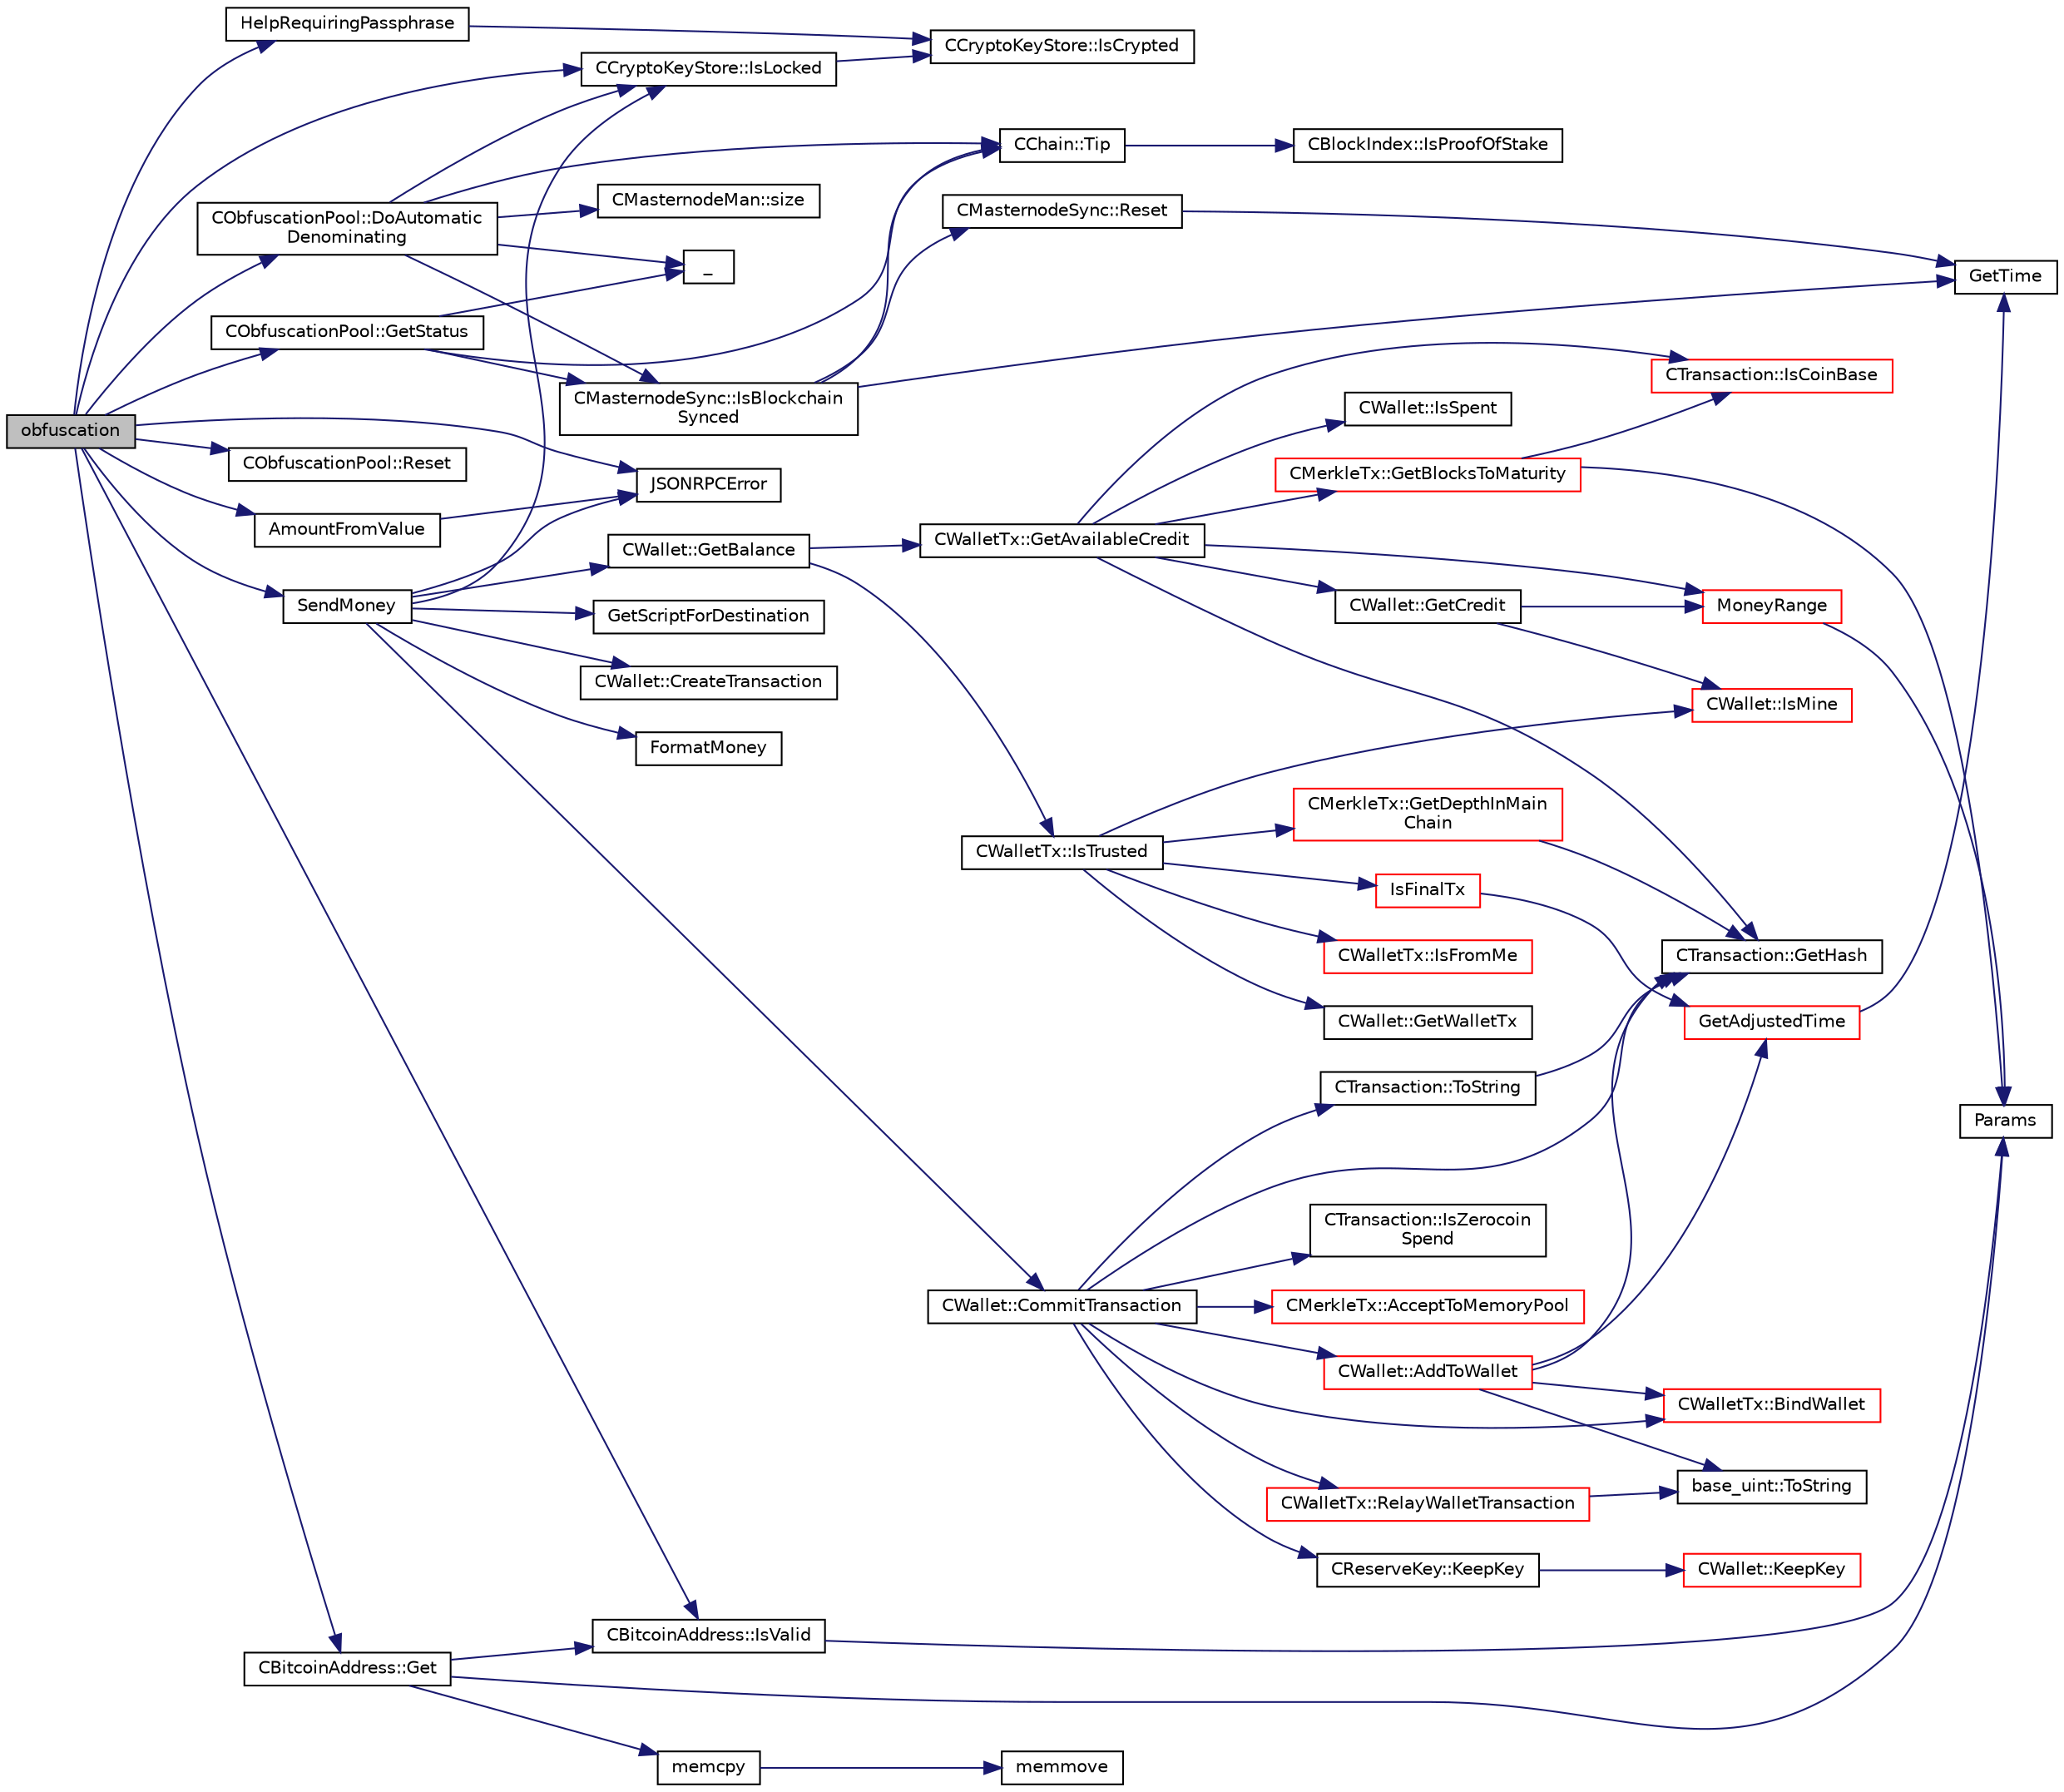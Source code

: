digraph "obfuscation"
{
  edge [fontname="Helvetica",fontsize="10",labelfontname="Helvetica",labelfontsize="10"];
  node [fontname="Helvetica",fontsize="10",shape=record];
  rankdir="LR";
  Node643 [label="obfuscation",height=0.2,width=0.4,color="black", fillcolor="grey75", style="filled", fontcolor="black"];
  Node643 -> Node644 [color="midnightblue",fontsize="10",style="solid",fontname="Helvetica"];
  Node644 [label="HelpRequiringPassphrase",height=0.2,width=0.4,color="black", fillcolor="white", style="filled",URL="$rpcserver_8h.html#abcfbb0ad9335791f2832c01209b8f12d"];
  Node644 -> Node645 [color="midnightblue",fontsize="10",style="solid",fontname="Helvetica"];
  Node645 [label="CCryptoKeyStore::IsCrypted",height=0.2,width=0.4,color="black", fillcolor="white", style="filled",URL="$class_c_crypto_key_store.html#acc8fed44366c98fb481333ca6e867088"];
  Node643 -> Node646 [color="midnightblue",fontsize="10",style="solid",fontname="Helvetica"];
  Node646 [label="CCryptoKeyStore::IsLocked",height=0.2,width=0.4,color="black", fillcolor="white", style="filled",URL="$class_c_crypto_key_store.html#a52919fa284a3aa10f1b4bd6018b6dbee"];
  Node646 -> Node645 [color="midnightblue",fontsize="10",style="solid",fontname="Helvetica"];
  Node643 -> Node647 [color="midnightblue",fontsize="10",style="solid",fontname="Helvetica"];
  Node647 [label="JSONRPCError",height=0.2,width=0.4,color="black", fillcolor="white", style="filled",URL="$rpcprotocol_8cpp.html#a17b1bb111ab339efc951929834766039"];
  Node643 -> Node648 [color="midnightblue",fontsize="10",style="solid",fontname="Helvetica"];
  Node648 [label="CObfuscationPool::DoAutomatic\lDenominating",height=0.2,width=0.4,color="black", fillcolor="white", style="filled",URL="$class_c_obfuscation_pool.html#a5b8c42ae53f4f04ab4a93da2aab47a4b",tooltip="Passively run Obfuscation in the background according to the configuration in settings (only for QT) ..."];
  Node648 -> Node649 [color="midnightblue",fontsize="10",style="solid",fontname="Helvetica"];
  Node649 [label="_",height=0.2,width=0.4,color="black", fillcolor="white", style="filled",URL="$ui__interface_8h.html#aad133bb6103b53cebf03fd01e2f11ba1",tooltip="Translation function: Call Translate signal on UI interface, which returns a boost::optional result..."];
  Node648 -> Node650 [color="midnightblue",fontsize="10",style="solid",fontname="Helvetica"];
  Node650 [label="CMasternodeSync::IsBlockchain\lSynced",height=0.2,width=0.4,color="black", fillcolor="white", style="filled",URL="$class_c_masternode_sync.html#a222b31867c8dd473a21ed4d2841ad477"];
  Node650 -> Node651 [color="midnightblue",fontsize="10",style="solid",fontname="Helvetica"];
  Node651 [label="GetTime",height=0.2,width=0.4,color="black", fillcolor="white", style="filled",URL="$utiltime_8cpp.html#a46fac5fba8ba905b5f9acb364f5d8c6f",tooltip="For unit testing. "];
  Node650 -> Node652 [color="midnightblue",fontsize="10",style="solid",fontname="Helvetica"];
  Node652 [label="CMasternodeSync::Reset",height=0.2,width=0.4,color="black", fillcolor="white", style="filled",URL="$class_c_masternode_sync.html#a10c27866eb1d20c317a34fbde3fe1ef3"];
  Node652 -> Node651 [color="midnightblue",fontsize="10",style="solid",fontname="Helvetica"];
  Node650 -> Node653 [color="midnightblue",fontsize="10",style="solid",fontname="Helvetica"];
  Node653 [label="CChain::Tip",height=0.2,width=0.4,color="black", fillcolor="white", style="filled",URL="$class_c_chain.html#a40ccefec14f8f3195c08c827af8cf412",tooltip="Returns the index entry for the tip of this chain, or NULL if none. "];
  Node653 -> Node654 [color="midnightblue",fontsize="10",style="solid",fontname="Helvetica"];
  Node654 [label="CBlockIndex::IsProofOfStake",height=0.2,width=0.4,color="black", fillcolor="white", style="filled",URL="$class_c_block_index.html#a2438a891e9d43821c0d99e1bdac56fde"];
  Node648 -> Node646 [color="midnightblue",fontsize="10",style="solid",fontname="Helvetica"];
  Node648 -> Node653 [color="midnightblue",fontsize="10",style="solid",fontname="Helvetica"];
  Node648 -> Node655 [color="midnightblue",fontsize="10",style="solid",fontname="Helvetica"];
  Node655 [label="CMasternodeMan::size",height=0.2,width=0.4,color="black", fillcolor="white", style="filled",URL="$class_c_masternode_man.html#a794ebfab7b09b51619a14d07306d817e",tooltip="Return the number of (unique) Masternodes. "];
  Node643 -> Node656 [color="midnightblue",fontsize="10",style="solid",fontname="Helvetica"];
  Node656 [label="CObfuscationPool::GetStatus",height=0.2,width=0.4,color="black", fillcolor="white", style="filled",URL="$class_c_obfuscation_pool.html#a16c2ad30d227d09e15ba4277b0a22fab"];
  Node656 -> Node653 [color="midnightblue",fontsize="10",style="solid",fontname="Helvetica"];
  Node656 -> Node650 [color="midnightblue",fontsize="10",style="solid",fontname="Helvetica"];
  Node656 -> Node649 [color="midnightblue",fontsize="10",style="solid",fontname="Helvetica"];
  Node643 -> Node657 [color="midnightblue",fontsize="10",style="solid",fontname="Helvetica"];
  Node657 [label="CObfuscationPool::Reset",height=0.2,width=0.4,color="black", fillcolor="white", style="filled",URL="$class_c_obfuscation_pool.html#a36e70e529e712c05b04d19dd07b7044d"];
  Node643 -> Node658 [color="midnightblue",fontsize="10",style="solid",fontname="Helvetica"];
  Node658 [label="CBitcoinAddress::IsValid",height=0.2,width=0.4,color="black", fillcolor="white", style="filled",URL="$class_c_bitcoin_address.html#ab39907ce6895062a8f8bf585270ef13b"];
  Node658 -> Node659 [color="midnightblue",fontsize="10",style="solid",fontname="Helvetica"];
  Node659 [label="Params",height=0.2,width=0.4,color="black", fillcolor="white", style="filled",URL="$chainparams_8cpp.html#ace5c5b706d71a324a417dd2db394fd4a",tooltip="Return the currently selected parameters. "];
  Node643 -> Node660 [color="midnightblue",fontsize="10",style="solid",fontname="Helvetica"];
  Node660 [label="AmountFromValue",height=0.2,width=0.4,color="black", fillcolor="white", style="filled",URL="$rpcserver_8cpp.html#a848a8074b8c630442ccdd556a0f38a51"];
  Node660 -> Node647 [color="midnightblue",fontsize="10",style="solid",fontname="Helvetica"];
  Node643 -> Node661 [color="midnightblue",fontsize="10",style="solid",fontname="Helvetica"];
  Node661 [label="SendMoney",height=0.2,width=0.4,color="black", fillcolor="white", style="filled",URL="$rpcmasternode_8cpp.html#a49669702f73a24c1d1dc5a08d7c0785f"];
  Node661 -> Node647 [color="midnightblue",fontsize="10",style="solid",fontname="Helvetica"];
  Node661 -> Node662 [color="midnightblue",fontsize="10",style="solid",fontname="Helvetica"];
  Node662 [label="CWallet::GetBalance",height=0.2,width=0.4,color="black", fillcolor="white", style="filled",URL="$group___actions.html#gaa6522c2833bc0a84d216cf102b51ba05"];
  Node662 -> Node663 [color="midnightblue",fontsize="10",style="solid",fontname="Helvetica"];
  Node663 [label="CWalletTx::IsTrusted",height=0.2,width=0.4,color="black", fillcolor="white", style="filled",URL="$class_c_wallet_tx.html#a71efb0d5b5def8ae00a1d74b8741bfcb"];
  Node663 -> Node664 [color="midnightblue",fontsize="10",style="solid",fontname="Helvetica"];
  Node664 [label="IsFinalTx",height=0.2,width=0.4,color="red", fillcolor="white", style="filled",URL="$main_8cpp.html#adc332cd7ac94e639bb4239618341be19"];
  Node664 -> Node666 [color="midnightblue",fontsize="10",style="solid",fontname="Helvetica"];
  Node666 [label="GetAdjustedTime",height=0.2,width=0.4,color="red", fillcolor="white", style="filled",URL="$timedata_8cpp.html#a09f81b9c7650f898cf3cf305b87547e6"];
  Node666 -> Node651 [color="midnightblue",fontsize="10",style="solid",fontname="Helvetica"];
  Node663 -> Node668 [color="midnightblue",fontsize="10",style="solid",fontname="Helvetica"];
  Node668 [label="CMerkleTx::GetDepthInMain\lChain",height=0.2,width=0.4,color="red", fillcolor="white", style="filled",URL="$class_c_merkle_tx.html#a5bf3a355593ecce5799de92d013149b1",tooltip="Return depth of transaction in blockchain: -1 : not in blockchain, and not in memory pool (conflicted..."];
  Node668 -> Node673 [color="midnightblue",fontsize="10",style="solid",fontname="Helvetica"];
  Node673 [label="CTransaction::GetHash",height=0.2,width=0.4,color="black", fillcolor="white", style="filled",URL="$class_c_transaction.html#a7efd1379de830341417c0bfa23a149aa"];
  Node663 -> Node678 [color="midnightblue",fontsize="10",style="solid",fontname="Helvetica"];
  Node678 [label="CWalletTx::IsFromMe",height=0.2,width=0.4,color="red", fillcolor="white", style="filled",URL="$class_c_wallet_tx.html#a4b4fdec025af8171852c3eece1c2508f"];
  Node663 -> Node683 [color="midnightblue",fontsize="10",style="solid",fontname="Helvetica"];
  Node683 [label="CWallet::GetWalletTx",height=0.2,width=0.4,color="black", fillcolor="white", style="filled",URL="$group__map_wallet.html#gac496716bb889a5934fa27398aeb2330a"];
  Node663 -> Node684 [color="midnightblue",fontsize="10",style="solid",fontname="Helvetica"];
  Node684 [label="CWallet::IsMine",height=0.2,width=0.4,color="red", fillcolor="white", style="filled",URL="$group__map_wallet.html#ga4eada57edc1c443564b8cc9b853d955c"];
  Node662 -> Node685 [color="midnightblue",fontsize="10",style="solid",fontname="Helvetica"];
  Node685 [label="CWalletTx::GetAvailableCredit",height=0.2,width=0.4,color="black", fillcolor="white", style="filled",URL="$class_c_wallet_tx.html#af3c82ba365c720dd3d929b86bf432ef6"];
  Node685 -> Node686 [color="midnightblue",fontsize="10",style="solid",fontname="Helvetica"];
  Node686 [label="CTransaction::IsCoinBase",height=0.2,width=0.4,color="red", fillcolor="white", style="filled",URL="$class_c_transaction.html#a96256e8ac1bf79ad9c057e48c41132dd"];
  Node685 -> Node690 [color="midnightblue",fontsize="10",style="solid",fontname="Helvetica"];
  Node690 [label="CMerkleTx::GetBlocksToMaturity",height=0.2,width=0.4,color="red", fillcolor="white", style="filled",URL="$class_c_merkle_tx.html#a69ebd437f7b44169659c3527fe73b6ab"];
  Node690 -> Node686 [color="midnightblue",fontsize="10",style="solid",fontname="Helvetica"];
  Node690 -> Node659 [color="midnightblue",fontsize="10",style="solid",fontname="Helvetica"];
  Node685 -> Node673 [color="midnightblue",fontsize="10",style="solid",fontname="Helvetica"];
  Node685 -> Node692 [color="midnightblue",fontsize="10",style="solid",fontname="Helvetica"];
  Node692 [label="CWallet::IsSpent",height=0.2,width=0.4,color="black", fillcolor="white", style="filled",URL="$group__map_wallet.html#ga6adcf1c224ed3c3fe4b0b19f6fca75d8",tooltip="Outpoint is spent if any non-conflicted transaction spends it: "];
  Node685 -> Node693 [color="midnightblue",fontsize="10",style="solid",fontname="Helvetica"];
  Node693 [label="CWallet::GetCredit",height=0.2,width=0.4,color="black", fillcolor="white", style="filled",URL="$class_c_wallet.html#aa60b69c7d4ea6063ed83b13d7c6fe695"];
  Node693 -> Node694 [color="midnightblue",fontsize="10",style="solid",fontname="Helvetica"];
  Node694 [label="MoneyRange",height=0.2,width=0.4,color="red", fillcolor="white", style="filled",URL="$main_8cpp.html#a0529385ca34689843ef65d844a67c945"];
  Node694 -> Node659 [color="midnightblue",fontsize="10",style="solid",fontname="Helvetica"];
  Node693 -> Node684 [color="midnightblue",fontsize="10",style="solid",fontname="Helvetica"];
  Node685 -> Node694 [color="midnightblue",fontsize="10",style="solid",fontname="Helvetica"];
  Node661 -> Node646 [color="midnightblue",fontsize="10",style="solid",fontname="Helvetica"];
  Node661 -> Node682 [color="midnightblue",fontsize="10",style="solid",fontname="Helvetica"];
  Node682 [label="GetScriptForDestination",height=0.2,width=0.4,color="black", fillcolor="white", style="filled",URL="$standard_8cpp.html#ae40f28d3b46c21033f6ee1f1200d0321"];
  Node661 -> Node696 [color="midnightblue",fontsize="10",style="solid",fontname="Helvetica"];
  Node696 [label="CWallet::CreateTransaction",height=0.2,width=0.4,color="black", fillcolor="white", style="filled",URL="$class_c_wallet.html#a99c4e7f5a9812fdcc9fe21578db644c8"];
  Node661 -> Node697 [color="midnightblue",fontsize="10",style="solid",fontname="Helvetica"];
  Node697 [label="FormatMoney",height=0.2,width=0.4,color="black", fillcolor="white", style="filled",URL="$utilmoneystr_8cpp.html#ae7d875b4dae822af22b8b8be68f35417",tooltip="Money parsing/formatting utilities. "];
  Node661 -> Node698 [color="midnightblue",fontsize="10",style="solid",fontname="Helvetica"];
  Node698 [label="CWallet::CommitTransaction",height=0.2,width=0.4,color="black", fillcolor="white", style="filled",URL="$group___actions.html#gaa13fbeaebd271f910a54cc5b82d73fde",tooltip="Call after CreateTransaction unless you want to abort. "];
  Node698 -> Node699 [color="midnightblue",fontsize="10",style="solid",fontname="Helvetica"];
  Node699 [label="CTransaction::ToString",height=0.2,width=0.4,color="black", fillcolor="white", style="filled",URL="$class_c_transaction.html#a80370923c3ac828de68919295d5d0659"];
  Node699 -> Node673 [color="midnightblue",fontsize="10",style="solid",fontname="Helvetica"];
  Node698 -> Node700 [color="midnightblue",fontsize="10",style="solid",fontname="Helvetica"];
  Node700 [label="CReserveKey::KeepKey",height=0.2,width=0.4,color="black", fillcolor="white", style="filled",URL="$group___actions.html#ga493d06f41ca9571f2a42c8581a3952d8"];
  Node700 -> Node701 [color="midnightblue",fontsize="10",style="solid",fontname="Helvetica"];
  Node701 [label="CWallet::KeepKey",height=0.2,width=0.4,color="red", fillcolor="white", style="filled",URL="$group___actions.html#gae460b8c824a1a6633615f95373e533f2"];
  Node698 -> Node703 [color="midnightblue",fontsize="10",style="solid",fontname="Helvetica"];
  Node703 [label="CWallet::AddToWallet",height=0.2,width=0.4,color="red", fillcolor="white", style="filled",URL="$group__map_wallet.html#gadf34c789fd6eab1eeed22ef16837f558"];
  Node703 -> Node673 [color="midnightblue",fontsize="10",style="solid",fontname="Helvetica"];
  Node703 -> Node704 [color="midnightblue",fontsize="10",style="solid",fontname="Helvetica"];
  Node704 [label="CWalletTx::BindWallet",height=0.2,width=0.4,color="red", fillcolor="white", style="filled",URL="$class_c_wallet_tx.html#ab0ee7347584bff886dc24b9f63ff023c"];
  Node703 -> Node666 [color="midnightblue",fontsize="10",style="solid",fontname="Helvetica"];
  Node703 -> Node706 [color="midnightblue",fontsize="10",style="solid",fontname="Helvetica"];
  Node706 [label="base_uint::ToString",height=0.2,width=0.4,color="black", fillcolor="white", style="filled",URL="$classbase__uint.html#acccba4d9d51a0c36261718ca0cbb293b"];
  Node698 -> Node688 [color="midnightblue",fontsize="10",style="solid",fontname="Helvetica"];
  Node688 [label="CTransaction::IsZerocoin\lSpend",height=0.2,width=0.4,color="black", fillcolor="white", style="filled",URL="$class_c_transaction.html#a4cda5603795c5f9179d4c8bd43f809cd"];
  Node698 -> Node704 [color="midnightblue",fontsize="10",style="solid",fontname="Helvetica"];
  Node698 -> Node673 [color="midnightblue",fontsize="10",style="solid",fontname="Helvetica"];
  Node698 -> Node709 [color="midnightblue",fontsize="10",style="solid",fontname="Helvetica"];
  Node709 [label="CMerkleTx::AcceptToMemoryPool",height=0.2,width=0.4,color="red", fillcolor="white", style="filled",URL="$class_c_merkle_tx.html#a61126e811a53b941b3efdf5a4e83db90"];
  Node698 -> Node711 [color="midnightblue",fontsize="10",style="solid",fontname="Helvetica"];
  Node711 [label="CWalletTx::RelayWalletTransaction",height=0.2,width=0.4,color="red", fillcolor="white", style="filled",URL="$group__map_wallet.html#ga1eac2a5eea87ed88b73777bea5c733b6"];
  Node711 -> Node706 [color="midnightblue",fontsize="10",style="solid",fontname="Helvetica"];
  Node643 -> Node727 [color="midnightblue",fontsize="10",style="solid",fontname="Helvetica"];
  Node727 [label="CBitcoinAddress::Get",height=0.2,width=0.4,color="black", fillcolor="white", style="filled",URL="$class_c_bitcoin_address.html#a1e44de10dfc84d1fd2e15150f1e22b8e"];
  Node727 -> Node658 [color="midnightblue",fontsize="10",style="solid",fontname="Helvetica"];
  Node727 -> Node728 [color="midnightblue",fontsize="10",style="solid",fontname="Helvetica"];
  Node728 [label="memcpy",height=0.2,width=0.4,color="black", fillcolor="white", style="filled",URL="$glibc__compat_8cpp.html#a0f46826ab0466591e136db24394923cf"];
  Node728 -> Node729 [color="midnightblue",fontsize="10",style="solid",fontname="Helvetica"];
  Node729 [label="memmove",height=0.2,width=0.4,color="black", fillcolor="white", style="filled",URL="$glibc__compat_8cpp.html#a9778d49e9029dd75bc53ecbbf9f5e9a1"];
  Node727 -> Node659 [color="midnightblue",fontsize="10",style="solid",fontname="Helvetica"];
}
